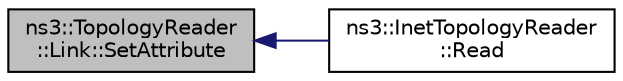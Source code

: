 digraph "ns3::TopologyReader::Link::SetAttribute"
{
  edge [fontname="Helvetica",fontsize="10",labelfontname="Helvetica",labelfontsize="10"];
  node [fontname="Helvetica",fontsize="10",shape=record];
  rankdir="LR";
  Node1 [label="ns3::TopologyReader\l::Link::SetAttribute",height=0.2,width=0.4,color="black", fillcolor="grey75", style="filled", fontcolor="black"];
  Node1 -> Node2 [dir="back",color="midnightblue",fontsize="10",style="solid"];
  Node2 [label="ns3::InetTopologyReader\l::Read",height=0.2,width=0.4,color="black", fillcolor="white", style="filled",URL="$d5/d88/classns3_1_1InetTopologyReader.html#adde06adec25a365b75c966d7ee97b932",tooltip="Main topology reading function. "];
}
